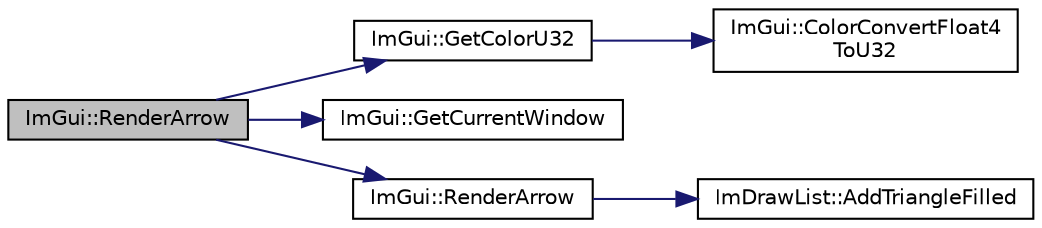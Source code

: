digraph "ImGui::RenderArrow"
{
 // LATEX_PDF_SIZE
  edge [fontname="Helvetica",fontsize="10",labelfontname="Helvetica",labelfontsize="10"];
  node [fontname="Helvetica",fontsize="10",shape=record];
  rankdir="LR";
  Node1 [label="ImGui::RenderArrow",height=0.2,width=0.4,color="black", fillcolor="grey75", style="filled", fontcolor="black",tooltip=" "];
  Node1 -> Node2 [color="midnightblue",fontsize="10",style="solid"];
  Node2 [label="ImGui::GetColorU32",height=0.2,width=0.4,color="black", fillcolor="white", style="filled",URL="$namespace_im_gui.html#a0de2d9bd347d9866511eb8d014e62556",tooltip=" "];
  Node2 -> Node3 [color="midnightblue",fontsize="10",style="solid"];
  Node3 [label="ImGui::ColorConvertFloat4\lToU32",height=0.2,width=0.4,color="black", fillcolor="white", style="filled",URL="$namespace_im_gui.html#abe2691de0b1a71c774ab24cc91564a94",tooltip=" "];
  Node1 -> Node4 [color="midnightblue",fontsize="10",style="solid"];
  Node4 [label="ImGui::GetCurrentWindow",height=0.2,width=0.4,color="black", fillcolor="white", style="filled",URL="$namespace_im_gui.html#a7ceba68eca2b09fb6bf1ad88037e6203",tooltip=" "];
  Node1 -> Node5 [color="midnightblue",fontsize="10",style="solid"];
  Node5 [label="ImGui::RenderArrow",height=0.2,width=0.4,color="black", fillcolor="white", style="filled",URL="$namespace_im_gui.html#a7ec12551caa737505087c80e38b94937",tooltip=" "];
  Node5 -> Node6 [color="midnightblue",fontsize="10",style="solid"];
  Node6 [label="ImDrawList::AddTriangleFilled",height=0.2,width=0.4,color="black", fillcolor="white", style="filled",URL="$struct_im_draw_list.html#af1dd4a3888034c5f71b66a38e44edf31",tooltip=" "];
}
